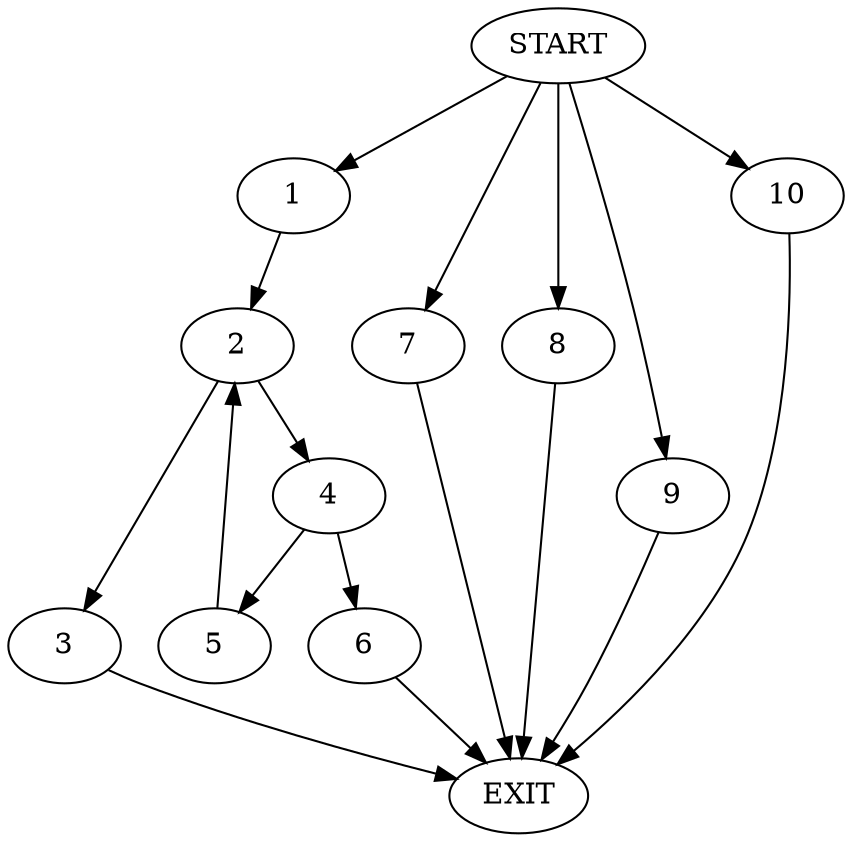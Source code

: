 digraph {
0 [label="START"]
11 [label="EXIT"]
0 -> 1
1 -> 2
2 -> 3
2 -> 4
4 -> 5
4 -> 6
3 -> 11
6 -> 11
5 -> 2
0 -> 7
7 -> 11
0 -> 8
8 -> 11
0 -> 9
9 -> 11
0 -> 10
10 -> 11
}

